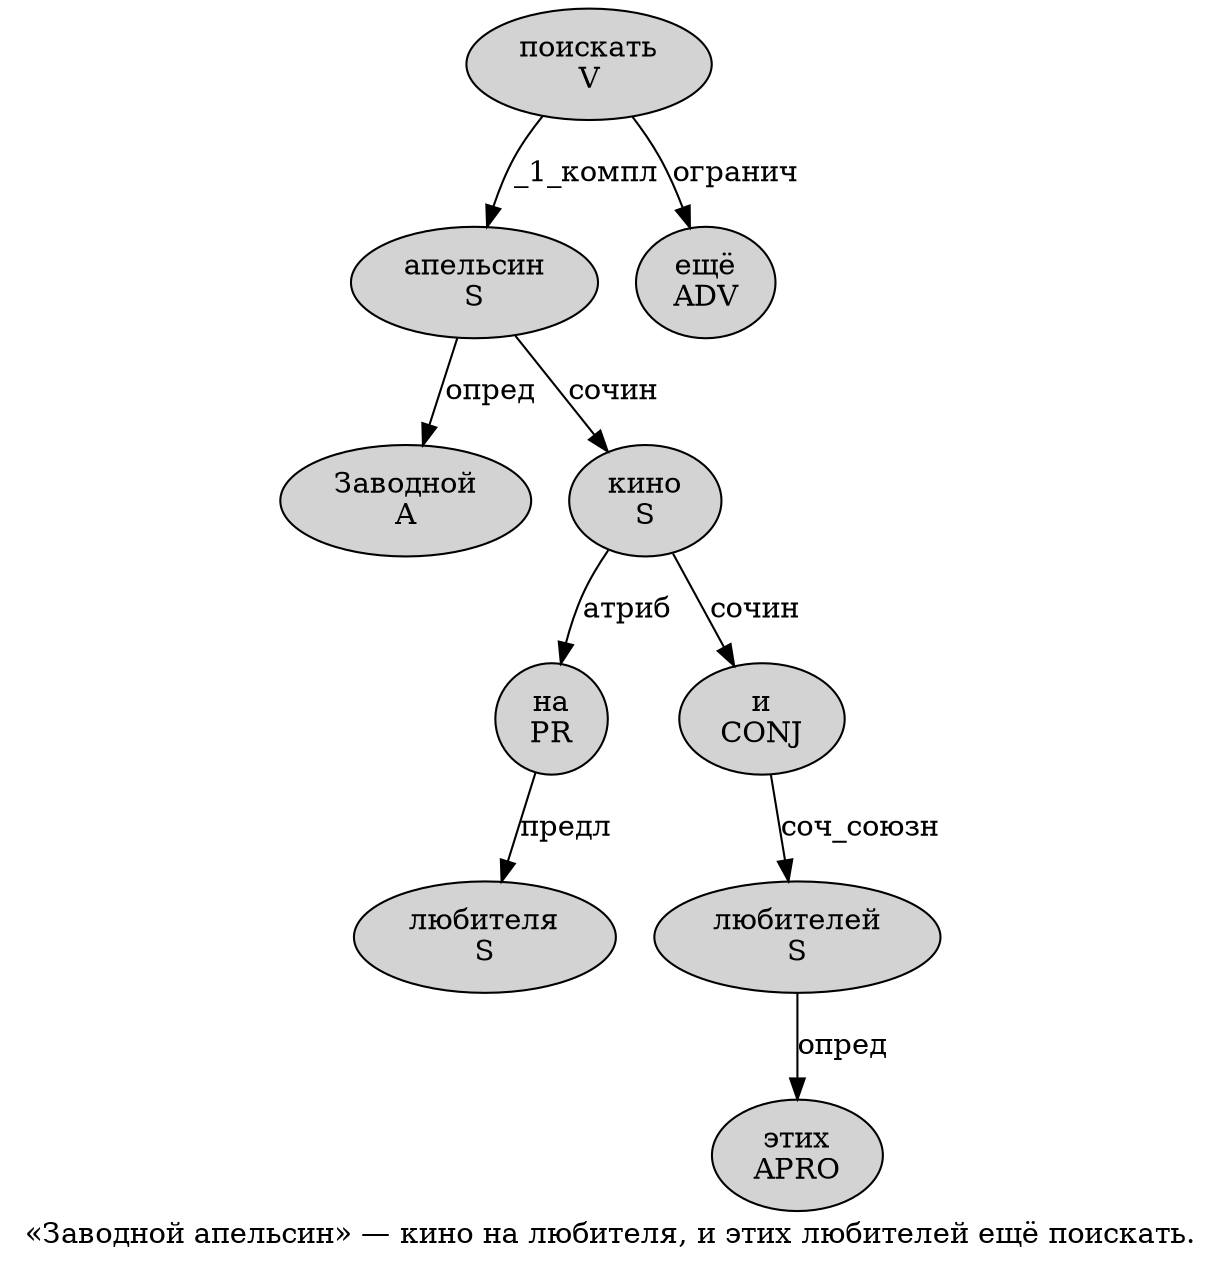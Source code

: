 digraph SENTENCE_4007 {
	graph [label="«Заводной апельсин» — кино на любителя, и этих любителей ещё поискать."]
	node [style=filled]
		1 [label="Заводной
A" color="" fillcolor=lightgray penwidth=1 shape=ellipse]
		2 [label="апельсин
S" color="" fillcolor=lightgray penwidth=1 shape=ellipse]
		5 [label="кино
S" color="" fillcolor=lightgray penwidth=1 shape=ellipse]
		6 [label="на
PR" color="" fillcolor=lightgray penwidth=1 shape=ellipse]
		7 [label="любителя
S" color="" fillcolor=lightgray penwidth=1 shape=ellipse]
		9 [label="и
CONJ" color="" fillcolor=lightgray penwidth=1 shape=ellipse]
		10 [label="этих
APRO" color="" fillcolor=lightgray penwidth=1 shape=ellipse]
		11 [label="любителей
S" color="" fillcolor=lightgray penwidth=1 shape=ellipse]
		12 [label="ещё
ADV" color="" fillcolor=lightgray penwidth=1 shape=ellipse]
		13 [label="поискать
V" color="" fillcolor=lightgray penwidth=1 shape=ellipse]
			2 -> 1 [label="опред"]
			2 -> 5 [label="сочин"]
			5 -> 6 [label="атриб"]
			5 -> 9 [label="сочин"]
			13 -> 2 [label="_1_компл"]
			13 -> 12 [label="огранич"]
			9 -> 11 [label="соч_союзн"]
			11 -> 10 [label="опред"]
			6 -> 7 [label="предл"]
}